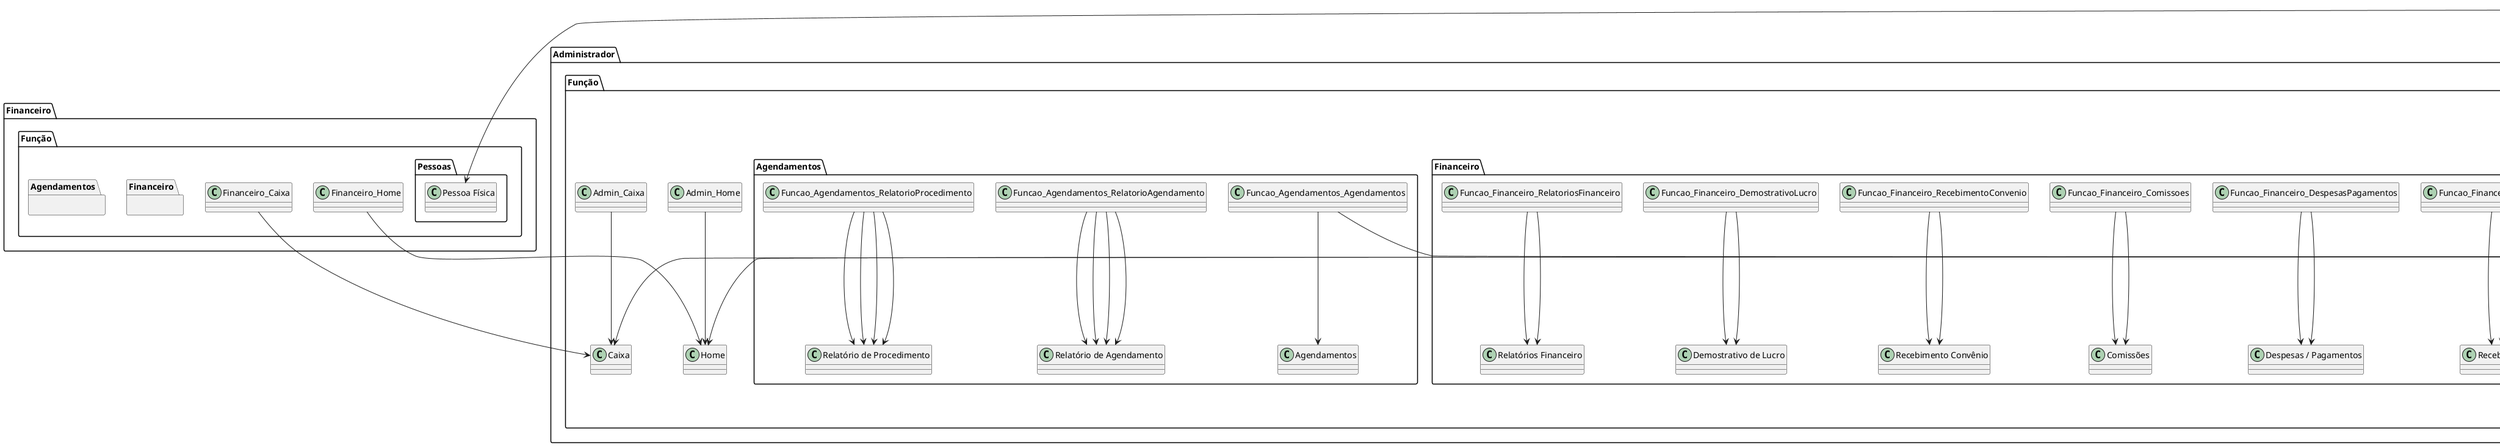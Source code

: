 @startuml

package "Administrador" {
    package "Função" {
        Admin_Home --> "Home"
        package "Pessoas" {
            Funcao_Pessoas_Usuario --> "Usuário"
            Funcao_Pessoas_Funcionario --> "Funcionário"
            Funcao_Pessoas_PessoaFisica --> "Pessoa Física"
            Funcao_Pessoas_PessoaJuridicas --> "Pessoa Jurídicas"
        }
        package "Cadastros" {
            Funcao_Cadastros_Procedimentos --> "Procedimentos"
            Funcao_Cadastros_Convenios --> "Convênios"
            package "Anamnese" {
                Funcao_Cadastros_Anamnese_GruposAnamnese --> "Grupos Anamnese"
                Funcao_Cadastros_Anamnese_ItensAnamnese --> "Itens Anamnese"
            }
            Funcao_Cadastros_MedicamentosReceitas --> "Medicamentos/Receitas"
            package "Cadastros gerais" {
                package "Financeiro" {
                    Funcao_Cadastros_CadastrosGerais_Financeiro_FormaPagamento --> "Forma de Pagamento"
                    Funcao_Cadastros_CadastrosGerais_Financeiro_FrequenciasParcelamentos --> "Frequências de Parcelamentos"
                }
                package "Pessoa Física" {
                    Funcao_Cadastros_CadastrosGerais_PessoaFisica_Profissoes --> "Profissões"
                    Funcao_Cadastros_CadastrosGerais_PessoaFisica_Genero --> "Gênero"
                }
                package "Pessoa Jurídica" {
                    Funcao_Cadastros_CadastrosGerais_PessoaJuridica_TipoPessoaJuridica --> "Tipo Pessoa Jurídica"
                }
                package "Sistema" {
                    Funcao_Cadastros_CadastrosGerais_Sistema_Grupo --> "Grupo"
                    Funcao_Cadastros_CadastrosGerais_Sistema_Acessos --> "Acessos"
                    Funcao_Cadastros_CadastrosGerais_Sistema_Cargos --> "Cargos"
                }
            }
        }
        package "Financeiro" {
            Funcao_Financeiro_Recebimento --> "Recebimento"
            Funcao_Financeiro_DespesasPagamentos --> "Despesas / Pagamentos"
            Funcao_Financeiro_Comissoes --> "Comissões"
            Funcao_Financeiro_RecebimentoConvenio --> "Recebimento Convênio"
            Funcao_Financeiro_DemostrativoLucro --> "Demostrativo de Lucro"
            Funcao_Financeiro_RelatoriosFinanceiro --> "Relatórios Financeiro"
        }
        package "Agendamentos" {
            Funcao_Agendamentos_Agendamentos --> "Agendamentos"
            Funcao_Agendamentos_RelatorioAgendamento --> "Relatório de Agendamento"
            Funcao_Agendamentos_RelatorioProcedimento --> "Relatório de Procedimento"
        }
        Admin_Caixa --> "Caixa"
    }
}

package "Financeiro" {
    package "Função" {
        Financeiro_Home --> "Home"
        package "Pessoas" {
            Funcao_Pessoas_PessoaFisica --> "Pessoa Física"
            Funcao_Pessoas_PessoaJuridicas --> "Pessoa Jurídicas"
        }
        package "Financeiro" {
            Funcao_Financeiro_Recebimento --> "Recebimento"
            Funcao_Financeiro_DespesasPagamentos --> "Despesas / Pagamentos"
            Funcao_Financeiro_Comissoes --> "Comissões"
            Funcao_Financeiro_RecebimentoConvenio --> "Recebimento Convênio"
            Funcao_Financeiro_DemostrativoLucro --> "Demostrativo de Lucro"
            Funcao_Financeiro_RelatoriosFinanceiro --> "Relatórios Financeiro"
        }
        package "Agendamentos" {
            Funcao_Agendamentos_RelatorioAgendamento --> "Relatório de Agendamento"
            Funcao_Agendamentos_RelatorioProcedimento --> "Relatório de Procedimento"
        }
        Financeiro_Caixa --> "Caixa"
    }
}

package "Profissional de Saúde" {
    package "Função" {
        package "Agendamentos" {
            Funcao_Agendamentos_RelatorioAgendamento --> "Relatório de Agendamento"
            Funcao_Agendamentos_RelatorioProcedimento --> "Relatório de Procedimento"
        }
        ProfSaude_Consultas --> "Consultas"
        ProfSaude_DiasHorarios --> "Dias / Horários"
        ProfSaude_MinhasComissoes --> "Minhas Comissões"
    }
}

package "Recepcionista" {
    package "Função" {
        Recepcionista_Home --> "Home"
        package "Pessoas" {
            Funcao_Pessoas_PessoaFisica --> "Pessoa Física"
            Funcao_Pessoas_PessoaJuridicas --> "Pessoa Jurídicas"
        }
        package "Agendamentos" {
            Funcao_Agendamentos_Agendamentos --> "Agendamentos"
            Funcao_Agendamentos_RelatorioAgendamento --> "Relatório de Agendamento"
            Funcao_Agendamentos_RelatorioProcedimento --> "Relatório de Procedimento"
        }
        Recepcionista_Caixa --> "Caixa"
    }
}

@enduml